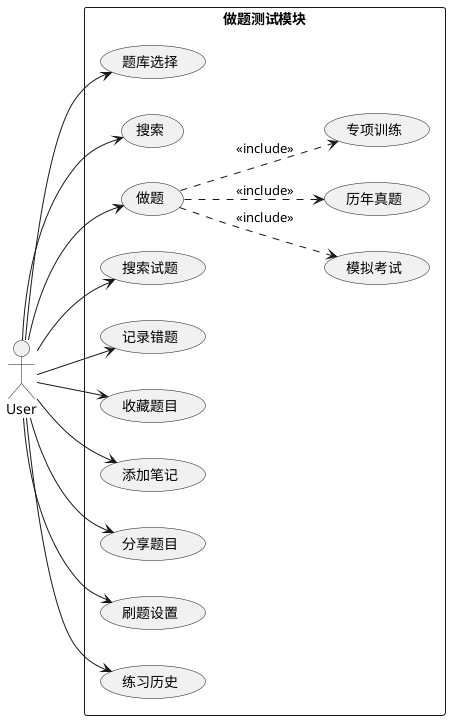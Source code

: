 @startuml
left to right direction
skinparam packageStyle rectangle
actor User
rectangle 做题测试模块 {
  User --> (题库选择)
  User --> (搜索)
  User --> (做题)
  (做题) ..> (模拟考试) : <<include>>
  (做题) ..> (历年真题) : <<include>>
  (做题) ..> (专项训练) : <<include>>
  User --> (搜索试题)
  User --> (记录错题)
  User --> (收藏题目)
  User --> (添加笔记)
  User --> (分享题目)
  User --> (刷题设置)
  User --> (练习历史)
}
@enduml
